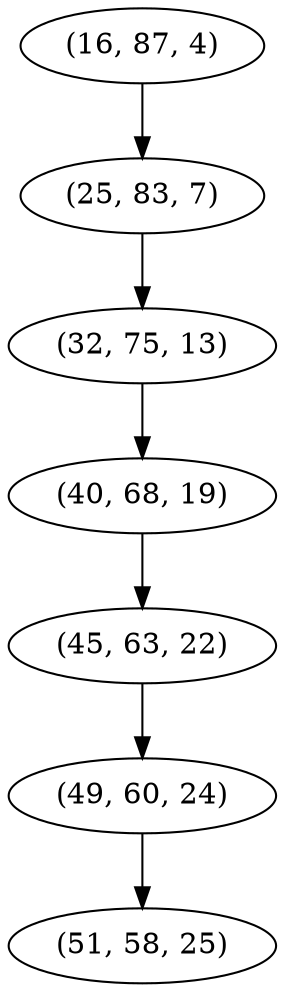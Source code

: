 digraph tree {
    "(16, 87, 4)";
    "(25, 83, 7)";
    "(32, 75, 13)";
    "(40, 68, 19)";
    "(45, 63, 22)";
    "(49, 60, 24)";
    "(51, 58, 25)";
    "(16, 87, 4)" -> "(25, 83, 7)";
    "(25, 83, 7)" -> "(32, 75, 13)";
    "(32, 75, 13)" -> "(40, 68, 19)";
    "(40, 68, 19)" -> "(45, 63, 22)";
    "(45, 63, 22)" -> "(49, 60, 24)";
    "(49, 60, 24)" -> "(51, 58, 25)";
}
